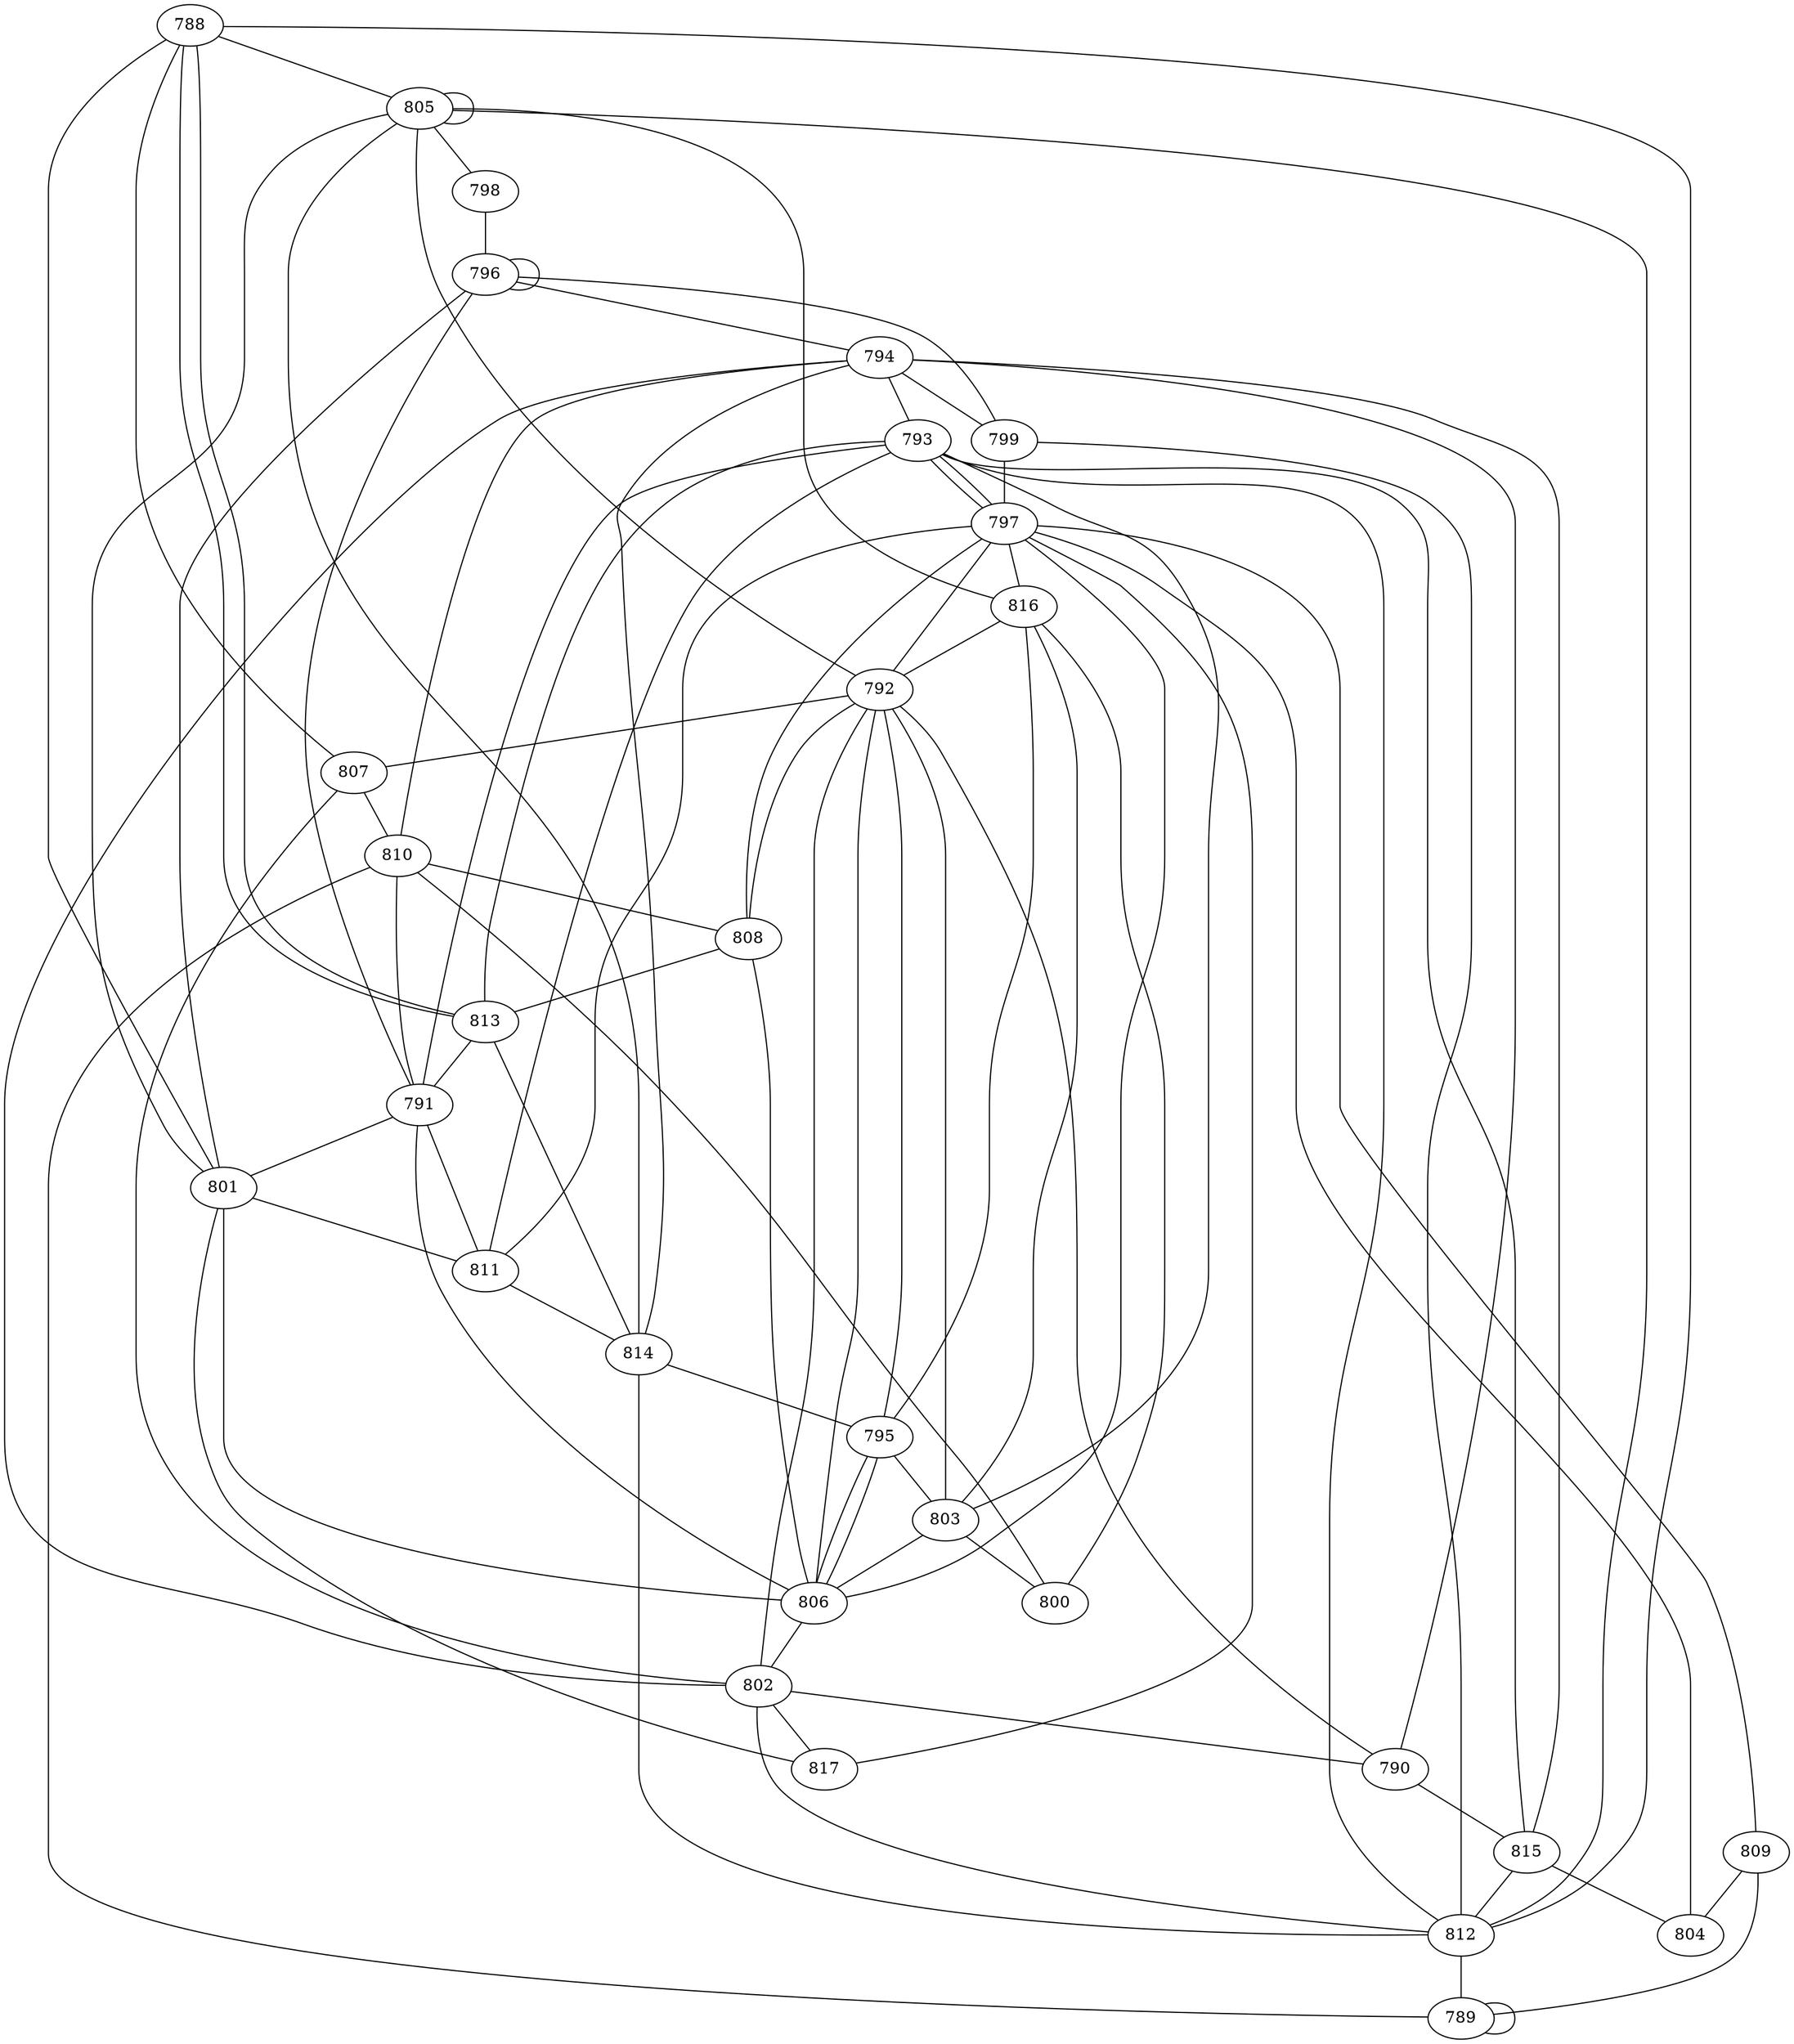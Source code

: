 graph {
    788 []
    789 []
    790 []
    791 []
    792 []
    793 []
    794 []
    795 []
    796 []
    797 []
    798 []
    799 []
    800 []
    801 []
    802 []
    803 []
    804 []
    805 []
    806 []
    807 []
    808 []
    809 []
    810 []
    811 []
    812 []
    813 []
    814 []
    815 []
    816 []
    817 []
    788 -- 805
    788 -- 807
    788 -- 812
    788 -- 813
    789 -- 789
    790 -- 792
    790 -- 794
    790 -- 815
    791 -- 793
    791 -- 796
    791 -- 801
    791 -- 810
    792 -- 797
    792 -- 802
    792 -- 805
    792 -- 806
    792 -- 807
    793 -- 797
    793 -- 812
    793 -- 813
    794 -- 793
    794 -- 799
    794 -- 802
    794 -- 815
    795 -- 792
    795 -- 803
    795 -- 806
    796 -- 794
    796 -- 796
    797 -- 793
    797 -- 806
    797 -- 809
    797 -- 811
    797 -- 816
    798 -- 796
    799 -- 796
    799 -- 797
    799 -- 812
    800 -- 810
    801 -- 788
    801 -- 796
    801 -- 805
    801 -- 806
    801 -- 811
    802 -- 790
    802 -- 807
    802 -- 817
    803 -- 792
    803 -- 793
    803 -- 800
    803 -- 806
    804 -- 797
    805 -- 798
    805 -- 805
    805 -- 812
    805 -- 814
    806 -- 791
    806 -- 795
    806 -- 802
    806 -- 808
    807 -- 810
    808 -- 792
    808 -- 797
    808 -- 813
    809 -- 789
    809 -- 804
    810 -- 789
    810 -- 794
    810 -- 808
    811 -- 791
    811 -- 793
    811 -- 814
    812 -- 789
    812 -- 802
    812 -- 814
    813 -- 788
    813 -- 791
    814 -- 794
    814 -- 795
    814 -- 813
    815 -- 793
    815 -- 804
    815 -- 812
    816 -- 792
    816 -- 795
    816 -- 800
    816 -- 803
    816 -- 805
    817 -- 797
    817 -- 801
}
